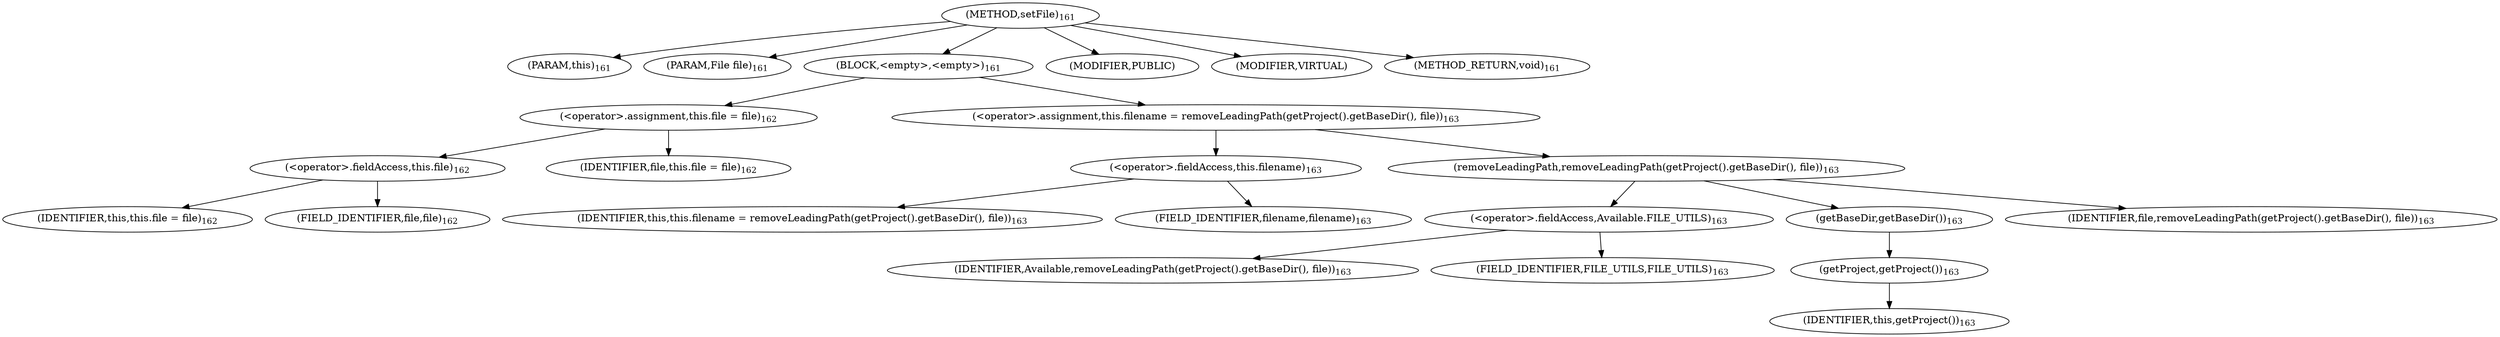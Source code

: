 digraph "setFile" {  
"272" [label = <(METHOD,setFile)<SUB>161</SUB>> ]
"28" [label = <(PARAM,this)<SUB>161</SUB>> ]
"273" [label = <(PARAM,File file)<SUB>161</SUB>> ]
"274" [label = <(BLOCK,&lt;empty&gt;,&lt;empty&gt;)<SUB>161</SUB>> ]
"275" [label = <(&lt;operator&gt;.assignment,this.file = file)<SUB>162</SUB>> ]
"276" [label = <(&lt;operator&gt;.fieldAccess,this.file)<SUB>162</SUB>> ]
"27" [label = <(IDENTIFIER,this,this.file = file)<SUB>162</SUB>> ]
"277" [label = <(FIELD_IDENTIFIER,file,file)<SUB>162</SUB>> ]
"278" [label = <(IDENTIFIER,file,this.file = file)<SUB>162</SUB>> ]
"279" [label = <(&lt;operator&gt;.assignment,this.filename = removeLeadingPath(getProject().getBaseDir(), file))<SUB>163</SUB>> ]
"280" [label = <(&lt;operator&gt;.fieldAccess,this.filename)<SUB>163</SUB>> ]
"29" [label = <(IDENTIFIER,this,this.filename = removeLeadingPath(getProject().getBaseDir(), file))<SUB>163</SUB>> ]
"281" [label = <(FIELD_IDENTIFIER,filename,filename)<SUB>163</SUB>> ]
"282" [label = <(removeLeadingPath,removeLeadingPath(getProject().getBaseDir(), file))<SUB>163</SUB>> ]
"283" [label = <(&lt;operator&gt;.fieldAccess,Available.FILE_UTILS)<SUB>163</SUB>> ]
"284" [label = <(IDENTIFIER,Available,removeLeadingPath(getProject().getBaseDir(), file))<SUB>163</SUB>> ]
"285" [label = <(FIELD_IDENTIFIER,FILE_UTILS,FILE_UTILS)<SUB>163</SUB>> ]
"286" [label = <(getBaseDir,getBaseDir())<SUB>163</SUB>> ]
"287" [label = <(getProject,getProject())<SUB>163</SUB>> ]
"30" [label = <(IDENTIFIER,this,getProject())<SUB>163</SUB>> ]
"288" [label = <(IDENTIFIER,file,removeLeadingPath(getProject().getBaseDir(), file))<SUB>163</SUB>> ]
"289" [label = <(MODIFIER,PUBLIC)> ]
"290" [label = <(MODIFIER,VIRTUAL)> ]
"291" [label = <(METHOD_RETURN,void)<SUB>161</SUB>> ]
  "272" -> "28" 
  "272" -> "273" 
  "272" -> "274" 
  "272" -> "289" 
  "272" -> "290" 
  "272" -> "291" 
  "274" -> "275" 
  "274" -> "279" 
  "275" -> "276" 
  "275" -> "278" 
  "276" -> "27" 
  "276" -> "277" 
  "279" -> "280" 
  "279" -> "282" 
  "280" -> "29" 
  "280" -> "281" 
  "282" -> "283" 
  "282" -> "286" 
  "282" -> "288" 
  "283" -> "284" 
  "283" -> "285" 
  "286" -> "287" 
  "287" -> "30" 
}
